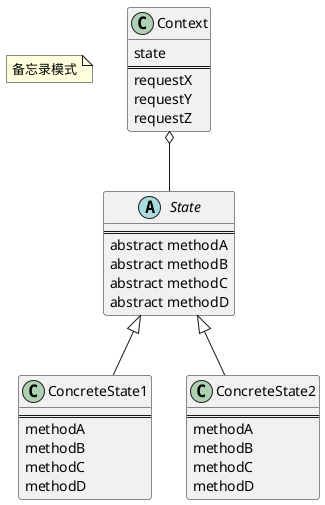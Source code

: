 @startuml

note "备忘录模式" as N1

Context o-- State
State <|-- ConcreteState1
State <|-- ConcreteState2

class Context {
    state
    ==
    requestX
    requestY
    requestZ
}

abstract class State {
    ==
    abstract methodA
    abstract methodB
    abstract methodC
    abstract methodD
}

class ConcreteState1 {
    ==
    methodA
    methodB
    methodC
    methodD
}


class ConcreteState2 {
    ==
    methodA
    methodB
    methodC
    methodD
}

@enduml